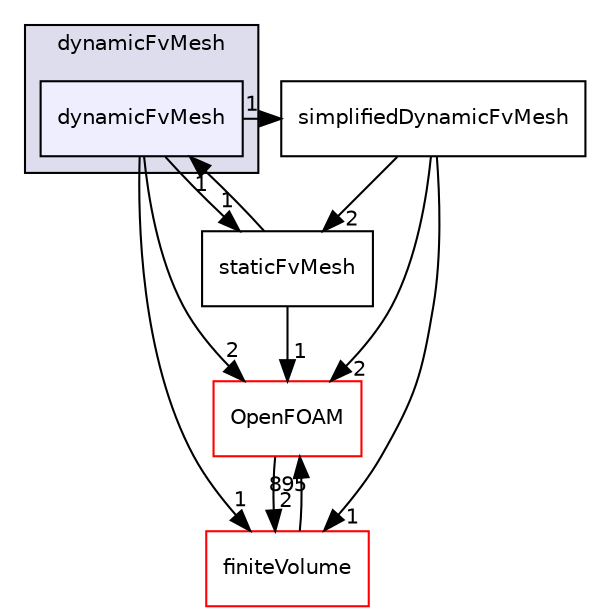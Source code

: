 digraph "src/dynamicFvMesh/dynamicFvMesh" {
  bgcolor=transparent;
  compound=true
  node [ fontsize="10", fontname="Helvetica"];
  edge [ labelfontsize="10", labelfontname="Helvetica"];
  subgraph clusterdir_7045e8b584c9485727394e576736d39b {
    graph [ bgcolor="#ddddee", pencolor="black", label="dynamicFvMesh" fontname="Helvetica", fontsize="10", URL="dir_7045e8b584c9485727394e576736d39b.html"]
  dir_facaccb758646efcf999676c3b1260b0 [shape=box, label="dynamicFvMesh", style="filled", fillcolor="#eeeeff", pencolor="black", URL="dir_facaccb758646efcf999676c3b1260b0.html"];
  }
  dir_eded06f46fdf46c9af0ab08b9ffdb7c0 [shape=box label="staticFvMesh" URL="dir_eded06f46fdf46c9af0ab08b9ffdb7c0.html"];
  dir_9bd15774b555cf7259a6fa18f99fe99b [shape=box label="finiteVolume" color="red" URL="dir_9bd15774b555cf7259a6fa18f99fe99b.html"];
  dir_4fcb75178d1f45b7a7c15270050e3f61 [shape=box label="simplifiedDynamicFvMesh" URL="dir_4fcb75178d1f45b7a7c15270050e3f61.html"];
  dir_c5473ff19b20e6ec4dfe5c310b3778a8 [shape=box label="OpenFOAM" color="red" URL="dir_c5473ff19b20e6ec4dfe5c310b3778a8.html"];
  dir_eded06f46fdf46c9af0ab08b9ffdb7c0->dir_c5473ff19b20e6ec4dfe5c310b3778a8 [headlabel="1", labeldistance=1.5 headhref="dir_000587_002151.html"];
  dir_eded06f46fdf46c9af0ab08b9ffdb7c0->dir_facaccb758646efcf999676c3b1260b0 [headlabel="1", labeldistance=1.5 headhref="dir_000587_000579.html"];
  dir_9bd15774b555cf7259a6fa18f99fe99b->dir_c5473ff19b20e6ec4dfe5c310b3778a8 [headlabel="895", labeldistance=1.5 headhref="dir_000814_002151.html"];
  dir_4fcb75178d1f45b7a7c15270050e3f61->dir_eded06f46fdf46c9af0ab08b9ffdb7c0 [headlabel="2", labeldistance=1.5 headhref="dir_000586_000587.html"];
  dir_4fcb75178d1f45b7a7c15270050e3f61->dir_9bd15774b555cf7259a6fa18f99fe99b [headlabel="1", labeldistance=1.5 headhref="dir_000586_000814.html"];
  dir_4fcb75178d1f45b7a7c15270050e3f61->dir_c5473ff19b20e6ec4dfe5c310b3778a8 [headlabel="2", labeldistance=1.5 headhref="dir_000586_002151.html"];
  dir_c5473ff19b20e6ec4dfe5c310b3778a8->dir_9bd15774b555cf7259a6fa18f99fe99b [headlabel="2", labeldistance=1.5 headhref="dir_002151_000814.html"];
  dir_facaccb758646efcf999676c3b1260b0->dir_eded06f46fdf46c9af0ab08b9ffdb7c0 [headlabel="1", labeldistance=1.5 headhref="dir_000579_000587.html"];
  dir_facaccb758646efcf999676c3b1260b0->dir_9bd15774b555cf7259a6fa18f99fe99b [headlabel="1", labeldistance=1.5 headhref="dir_000579_000814.html"];
  dir_facaccb758646efcf999676c3b1260b0->dir_4fcb75178d1f45b7a7c15270050e3f61 [headlabel="1", labeldistance=1.5 headhref="dir_000579_000586.html"];
  dir_facaccb758646efcf999676c3b1260b0->dir_c5473ff19b20e6ec4dfe5c310b3778a8 [headlabel="2", labeldistance=1.5 headhref="dir_000579_002151.html"];
}
